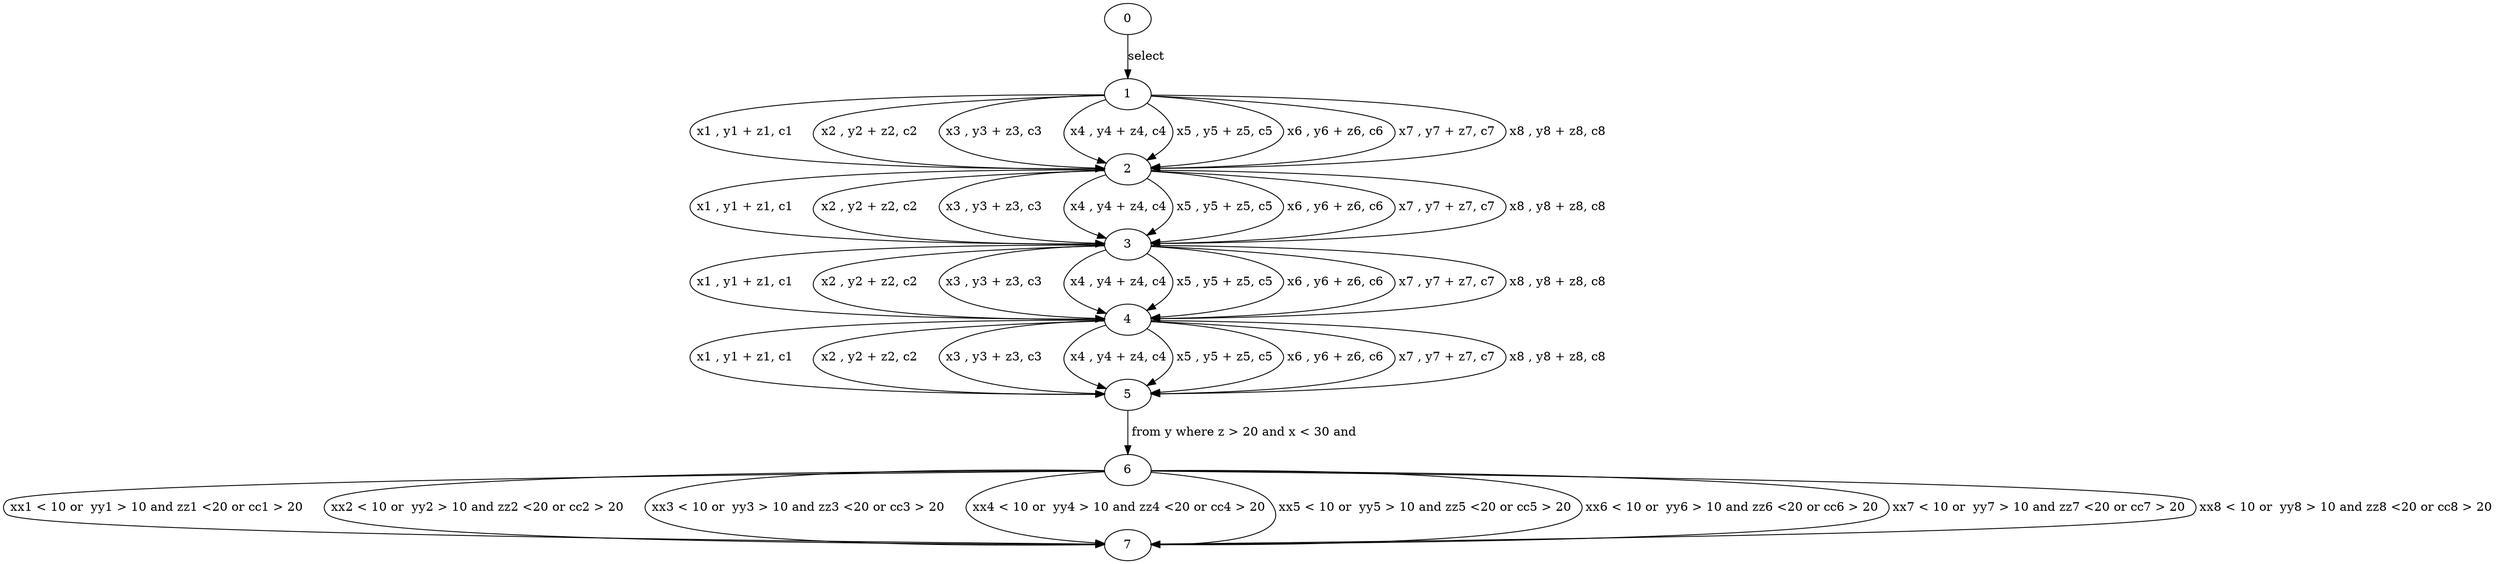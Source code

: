 digraph g{0;
1;
2;
3;
4;
5;
6;
7;
0 -> 1 [ label="select "];
1 -> 2 [ label=" x1 , y1 + z1, c1 "];
1 -> 2 [ label=" x2 , y2 + z2, c2 "];
1 -> 2 [ label=" x3 , y3 + z3, c3 "];
1 -> 2 [ label=" x4 , y4 + z4, c4 "];
1 -> 2 [ label=" x5 , y5 + z5, c5 "];
1 -> 2 [ label=" x6 , y6 + z6, c6 "];
1 -> 2 [ label=" x7 , y7 + z7, c7 "];
1 -> 2 [ label=" x8 , y8 + z8, c8 "];
2 -> 3 [ label=" x1 , y1 + z1, c1 "];
2 -> 3 [ label=" x2 , y2 + z2, c2 "];
2 -> 3 [ label=" x3 , y3 + z3, c3 "];
2 -> 3 [ label=" x4 , y4 + z4, c4 "];
2 -> 3 [ label=" x5 , y5 + z5, c5 "];
2 -> 3 [ label=" x6 , y6 + z6, c6 "];
2 -> 3 [ label=" x7 , y7 + z7, c7 "];
2 -> 3 [ label=" x8 , y8 + z8, c8 "];
3 -> 4 [ label=" x1 , y1 + z1, c1 "];
3 -> 4 [ label=" x2 , y2 + z2, c2 "];
3 -> 4 [ label=" x3 , y3 + z3, c3 "];
3 -> 4 [ label=" x4 , y4 + z4, c4 "];
3 -> 4 [ label=" x5 , y5 + z5, c5 "];
3 -> 4 [ label=" x6 , y6 + z6, c6 "];
3 -> 4 [ label=" x7 , y7 + z7, c7 "];
3 -> 4 [ label=" x8 , y8 + z8, c8 "];
4 -> 5 [ label=" x1 , y1 + z1, c1 "];
4 -> 5 [ label=" x2 , y2 + z2, c2 "];
4 -> 5 [ label=" x3 , y3 + z3, c3 "];
4 -> 5 [ label=" x4 , y4 + z4, c4 "];
4 -> 5 [ label=" x5 , y5 + z5, c5 "];
4 -> 5 [ label=" x6 , y6 + z6, c6 "];
4 -> 5 [ label=" x7 , y7 + z7, c7 "];
4 -> 5 [ label=" x8 , y8 + z8, c8 "];
5 -> 6 [ label=" from y where z > 20 and x < 30 and"];
6 -> 7 [ label=" xx1 < 10 or  yy1 > 10 and zz1 <20 or cc1 > 20 "];
6 -> 7 [ label=" xx2 < 10 or  yy2 > 10 and zz2 <20 or cc2 > 20 "];
6 -> 7 [ label=" xx3 < 10 or  yy3 > 10 and zz3 <20 or cc3 > 20 "];
6 -> 7 [ label=" xx4 < 10 or  yy4 > 10 and zz4 <20 or cc4 > 20 "];
6 -> 7 [ label=" xx5 < 10 or  yy5 > 10 and zz5 <20 or cc5 > 20 "];
6 -> 7 [ label=" xx6 < 10 or  yy6 > 10 and zz6 <20 or cc6 > 20 "];
6 -> 7 [ label=" xx7 < 10 or  yy7 > 10 and zz7 <20 or cc7 > 20 "];
6 -> 7 [ label=" xx8 < 10 or  yy8 > 10 and zz8 <20 or cc8 > 20 "];
}